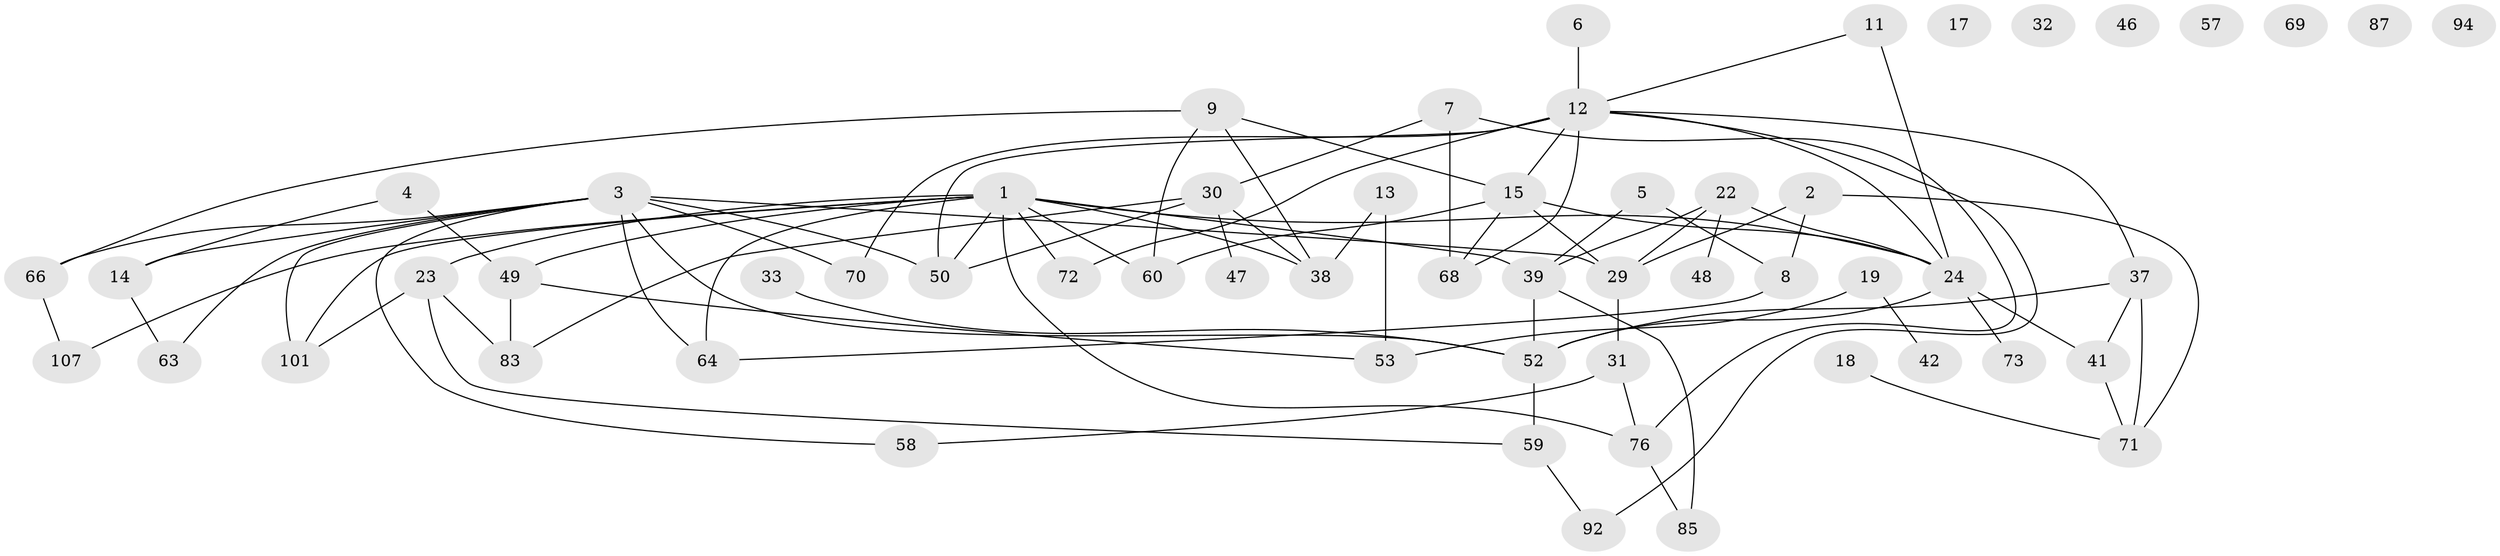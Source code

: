 // original degree distribution, {2: 0.31896551724137934, 4: 0.16379310344827586, 3: 0.25, 1: 0.13793103448275862, 7: 0.017241379310344827, 0: 0.0603448275862069, 6: 0.008620689655172414, 5: 0.04310344827586207}
// Generated by graph-tools (version 1.1) at 2025/13/03/09/25 04:13:14]
// undirected, 58 vertices, 88 edges
graph export_dot {
graph [start="1"]
  node [color=gray90,style=filled];
  1 [super="+27"];
  2 [super="+21"];
  3 [super="+36+25"];
  4 [super="+81"];
  5;
  6;
  7;
  8 [super="+10+98"];
  9 [super="+89+54"];
  11 [super="+56"];
  12 [super="+16"];
  13;
  14 [super="+88"];
  15 [super="+75"];
  17;
  18;
  19 [super="+79"];
  22 [super="+96"];
  23 [super="+102"];
  24 [super="+35+77"];
  29 [super="+93"];
  30 [super="+51"];
  31 [super="+43"];
  32;
  33;
  37 [super="+104+91"];
  38 [super="+40+110+61"];
  39 [super="+97"];
  41 [super="+99"];
  42 [super="+74"];
  46;
  47;
  48;
  49;
  50;
  52 [super="+55"];
  53;
  57;
  58;
  59;
  60 [super="+111"];
  63;
  64;
  66 [super="+109"];
  68;
  69;
  70;
  71;
  72;
  73;
  76 [super="+95"];
  83 [super="+115"];
  85;
  87;
  92 [super="+105"];
  94;
  101;
  107;
  1 -- 72;
  1 -- 64;
  1 -- 101;
  1 -- 38;
  1 -- 39;
  1 -- 107;
  1 -- 76;
  1 -- 49;
  1 -- 50;
  1 -- 23;
  1 -- 24;
  1 -- 60;
  2 -- 29;
  2 -- 71;
  2 -- 8;
  3 -- 101;
  3 -- 63;
  3 -- 29;
  3 -- 64;
  3 -- 66;
  3 -- 50;
  3 -- 52;
  3 -- 70 [weight=2];
  3 -- 58;
  3 -- 14;
  4 -- 14;
  4 -- 49;
  5 -- 8;
  5 -- 39;
  6 -- 12;
  7 -- 68;
  7 -- 76;
  7 -- 30;
  8 -- 64;
  9 -- 66;
  9 -- 60;
  9 -- 15;
  9 -- 38;
  11 -- 24;
  11 -- 12;
  12 -- 92;
  12 -- 68;
  12 -- 37;
  12 -- 70;
  12 -- 72;
  12 -- 15;
  12 -- 50;
  12 -- 24;
  13 -- 53;
  13 -- 38;
  14 -- 63;
  15 -- 68;
  15 -- 60;
  15 -- 24;
  15 -- 29;
  18 -- 71;
  19 -- 53;
  19 -- 42;
  22 -- 48;
  22 -- 39;
  22 -- 24;
  22 -- 29;
  23 -- 83;
  23 -- 59;
  23 -- 101;
  24 -- 41;
  24 -- 52;
  24 -- 73;
  29 -- 31;
  30 -- 47 [weight=2];
  30 -- 50;
  30 -- 83;
  30 -- 38;
  31 -- 58;
  31 -- 76;
  33 -- 52;
  37 -- 41;
  37 -- 71;
  37 -- 52;
  39 -- 85;
  39 -- 52;
  41 -- 71;
  49 -- 53;
  49 -- 83;
  52 -- 59;
  59 -- 92;
  66 -- 107;
  76 -- 85;
}
